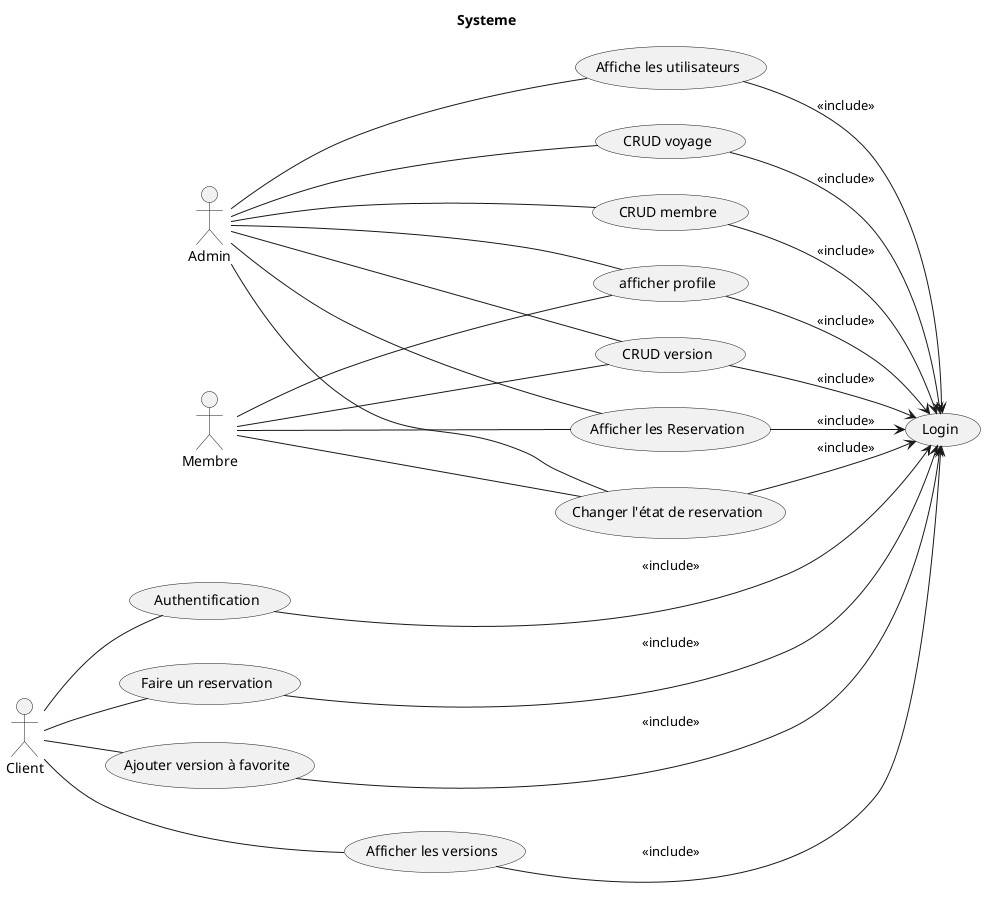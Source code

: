 @startuml
left to right direction 
title Systeme 
actor "Admin" as Admin
actor "Membre" as member
actor "Client" as Client

usecase "Login" as Login
usecase "Affiche les utilisateurs" as Displayclient
usecase "Changer l'état de reservation" as changeEtat
usecase "CRUD voyage" as CRUDvoyage
usecase "CRUD membre" as CRUDmembre
usecase "CRUD version" as CRUDversion
usecase "afficher profile" as Displayprofile
usecase "Afficher les Reservation" as Displayreservation


usecase "Authentification" as Auth
usecase "Faire un reservation" as Reservation
usecase "Ajouter version à favorite" as AddFavorite
usecase "Afficher les versions" as DisplayVersions

Admin -- Displayclient
Admin -- changeEtat
Admin -- CRUDvoyage
Admin -- CRUDmembre
Admin -- CRUDversion
Admin -- Displayprofile
Admin -- Displayreservation


member -- CRUDversion
member -- Displayprofile
member -- Displayreservation
member -- changeEtat


Displayclient --> Login : <<include>>
changeEtat --> Login : <<include>>
CRUDvoyage --> Login : <<include>>
CRUDmembre -->  Login : <<include>>
CRUDversion --> Login : <<include>>
Displayprofile --> Login : <<include>>
DisplayVersions --> Login : <<include>>
Displayreservation --> Login : <<include>>




Client -- Auth
Client -- Reservation
Client -- AddFavorite
Client -- DisplayVersions

Auth ---> Login : <<include>>
Reservation ---> Login : <<include>>
AddFavorite ---> Login : <<include>>


@enduml